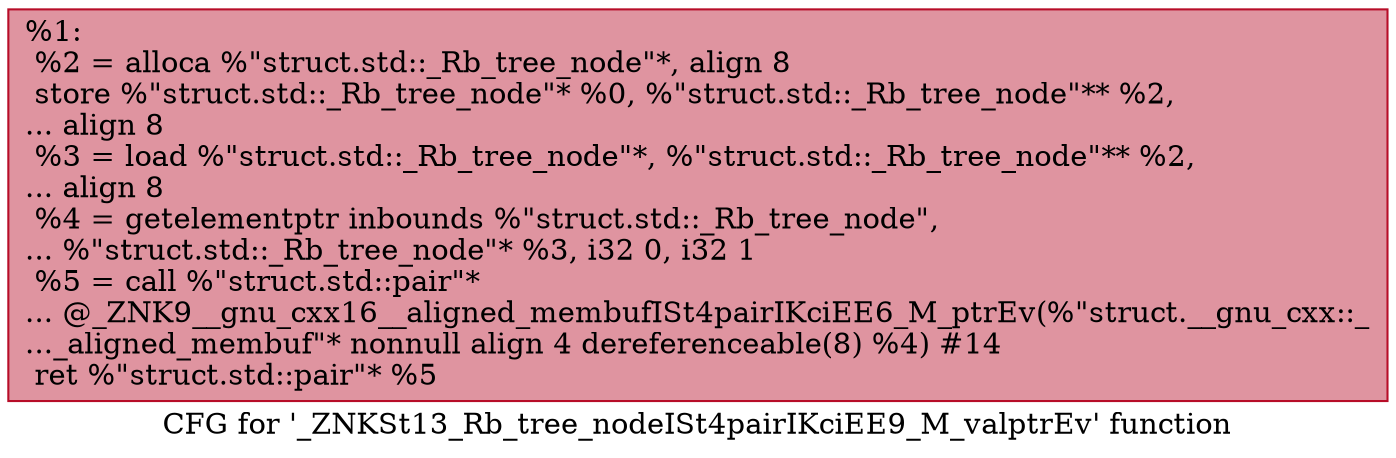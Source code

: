 digraph "CFG for '_ZNKSt13_Rb_tree_nodeISt4pairIKciEE9_M_valptrEv' function" {
	label="CFG for '_ZNKSt13_Rb_tree_nodeISt4pairIKciEE9_M_valptrEv' function";

	Node0x557bfd512b00 [shape=record,color="#b70d28ff", style=filled, fillcolor="#b70d2870",label="{%1:\l  %2 = alloca %\"struct.std::_Rb_tree_node\"*, align 8\l  store %\"struct.std::_Rb_tree_node\"* %0, %\"struct.std::_Rb_tree_node\"** %2,\l... align 8\l  %3 = load %\"struct.std::_Rb_tree_node\"*, %\"struct.std::_Rb_tree_node\"** %2,\l... align 8\l  %4 = getelementptr inbounds %\"struct.std::_Rb_tree_node\",\l... %\"struct.std::_Rb_tree_node\"* %3, i32 0, i32 1\l  %5 = call %\"struct.std::pair\"*\l... @_ZNK9__gnu_cxx16__aligned_membufISt4pairIKciEE6_M_ptrEv(%\"struct.__gnu_cxx::_\l..._aligned_membuf\"* nonnull align 4 dereferenceable(8) %4) #14\l  ret %\"struct.std::pair\"* %5\l}"];
}
